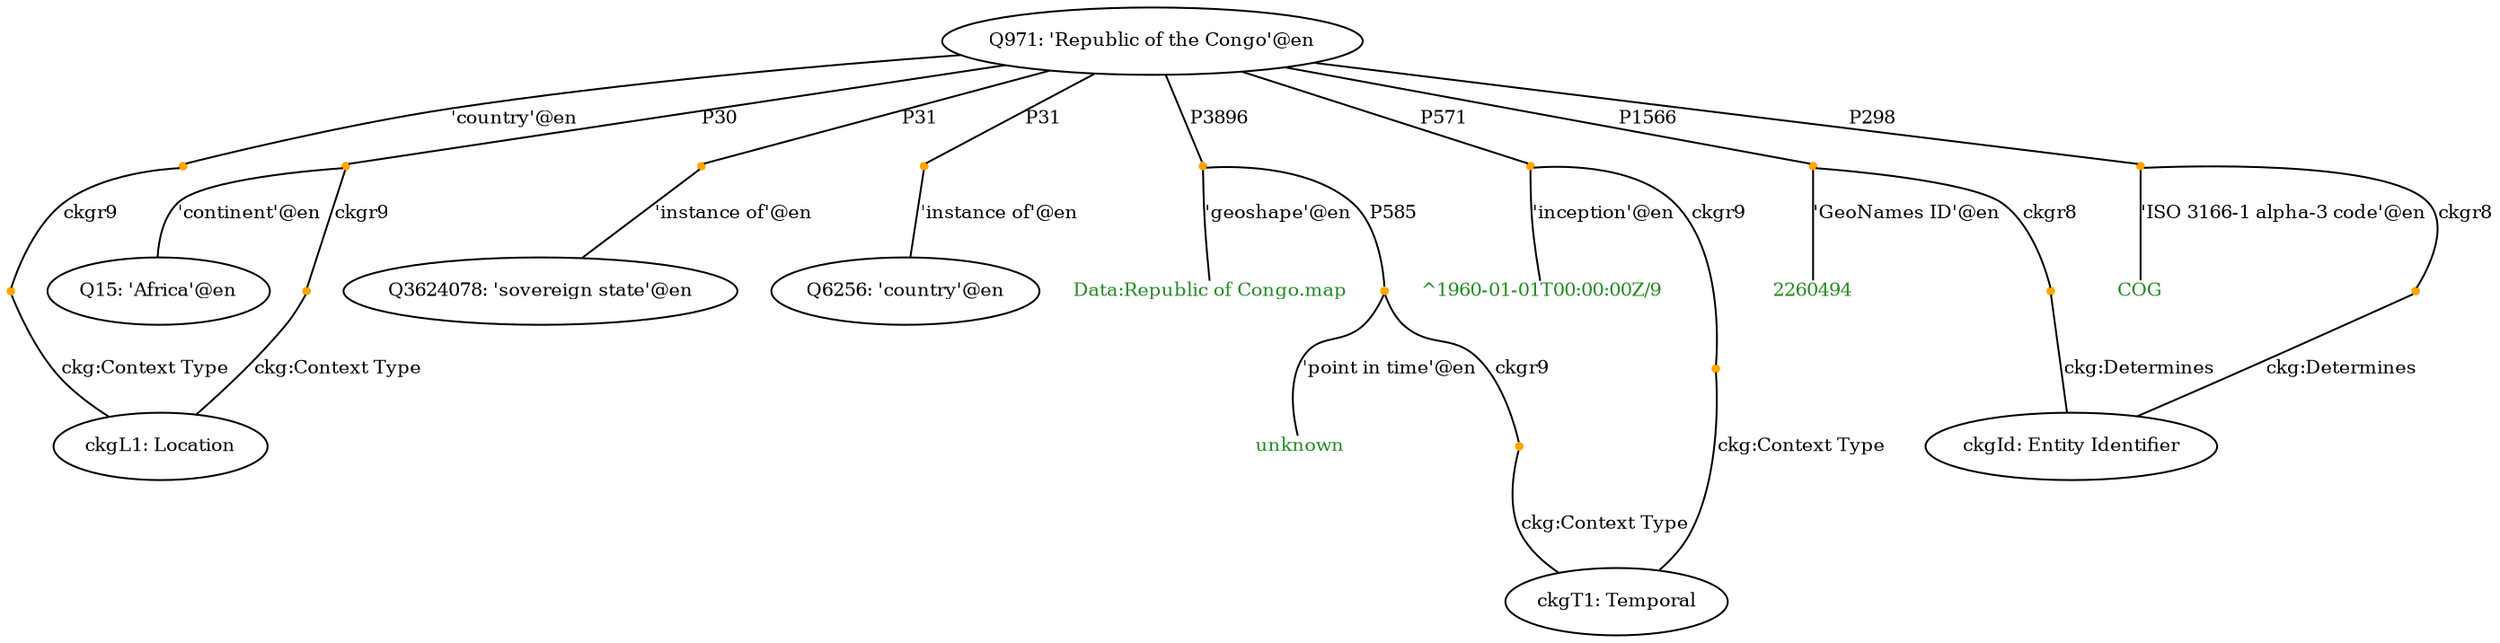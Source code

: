 strict graph "Congo-K0-Q971-all.tsv" {
	fontsize=20
	node [color="" fontcolor=black fontsize=10 shape=ellipse style=""]
	Q971 [label="Q971: 'Republic of the Congo'@en"]
	node [color="" fontcolor=black fontsize=10 shape=ellipse style=""]
	Q971 [label="Q971: 'Republic of the Congo'@en"]
	node [color=orange fontsize=10 shape=point style=filled]
	"Q971-P17-Q971-95dd6e89-0" [label=""]
	edge [fontsize=10]
	Q971 -- "Q971-P17-Q971-95dd6e89-0" [label=P17]
	"Q971-P17-Q971-95dd6e89-0" -- Q971 [label="'country'@en"]
	node [color="" fontcolor=black fontsize=10 shape=ellipse style=""]
	Q971 [label="Q971: 'Republic of the Congo'@en"]
	node [color="" fontcolor=black fontsize=10 shape=ellipse style=""]
	Q15 [label="Q15: 'Africa'@en"]
	node [color=orange fontsize=10 shape=point style=filled]
	"Q971-P30-Q15-e29a51cd-0" [label=""]
	edge [fontsize=10]
	Q971 -- "Q971-P30-Q15-e29a51cd-0" [label=P30]
	"Q971-P30-Q15-e29a51cd-0" -- Q15 [label="'continent'@en"]
	node [color="" fontcolor=black fontsize=10 shape=ellipse style=""]
	Q971 [label="Q971: 'Republic of the Congo'@en"]
	node [color="" fontcolor=black fontsize=10 shape=ellipse style=""]
	Q3624078 [label="Q3624078: 'sovereign state'@en"]
	node [color=orange fontsize=10 shape=point style=filled]
	"Q971-P31-Q3624078-331eeb2e-0" [label=""]
	edge [fontsize=10]
	Q971 -- "Q971-P31-Q3624078-331eeb2e-0" [label=P31]
	"Q971-P31-Q3624078-331eeb2e-0" -- Q3624078 [label="'instance of'@en"]
	node [color="" fontcolor=black fontsize=10 shape=ellipse style=""]
	Q971 [label="Q971: 'Republic of the Congo'@en"]
	node [color="" fontcolor=black fontsize=10 shape=ellipse style=""]
	Q6256 [label="Q6256: 'country'@en"]
	node [color=orange fontsize=10 shape=point style=filled]
	"Q971-P31-Q6256-a01f8795-0" [label=""]
	edge [fontsize=10]
	Q971 -- "Q971-P31-Q6256-a01f8795-0" [label=P31]
	"Q971-P31-Q6256-a01f8795-0" -- Q6256 [label="'instance of'@en"]
	node [color="" fontcolor=black fontsize=10 shape=ellipse style=""]
	Q971 [label="Q971: 'Republic of the Congo'@en"]
	node [color="" fontcolor=forestgreen fontsize=10 shape=plain style=""]
	"Q971-P3896-9dd958-1d8ca857-0Data_Republic of Congo.map" [label="Data:Republic of Congo.map"]
	node [color=orange fontsize=10 shape=point style=filled]
	"Q971-P3896-9dd958-1d8ca857-0" [label=""]
	edge [fontsize=10]
	Q971 -- "Q971-P3896-9dd958-1d8ca857-0" [label=P3896]
	"Q971-P3896-9dd958-1d8ca857-0" -- "Q971-P3896-9dd958-1d8ca857-0Data_Republic of Congo.map" [label="'geoshape'@en"]
	node [color="" fontcolor=black fontsize=10 shape=ellipse style=""]
	Q971 [label="Q971: 'Republic of the Congo'@en"]
	node [color="" fontcolor=forestgreen fontsize=10 shape=plain style=""]
	"Q971-P571-3520e1-a08a137f-0^1960-01-01T00_00_00Z/9" [label="^1960-01-01T00:00:00Z/9"]
	node [color=orange fontsize=10 shape=point style=filled]
	"Q971-P571-3520e1-a08a137f-0" [label=""]
	edge [fontsize=10]
	Q971 -- "Q971-P571-3520e1-a08a137f-0" [label=P571]
	"Q971-P571-3520e1-a08a137f-0" -- "Q971-P571-3520e1-a08a137f-0^1960-01-01T00_00_00Z/9" [label="'inception'@en"]
	node [color=orange fontsize=10 shape=point style=filled]
	"Q971-P17-Q971-95dd6e89-0" [label=""]
	node [color="" fontcolor=black fontsize=10 shape=ellipse style=""]
	ckgL1 [label="ckgL1: Location"]
	node [color=orange fontsize=10 shape=point style=filled]
	"Q971-P17-Q971-95dd6e89-0-P17" [label=""]
	edge [fontsize=10]
	"Q971-P17-Q971-95dd6e89-0" -- "Q971-P17-Q971-95dd6e89-0-P17" [label=ckgr9]
	"Q971-P17-Q971-95dd6e89-0-P17" -- ckgL1 [label="ckg:Context Type"]
	node [color=orange fontsize=10 shape=point style=filled]
	"Q971-P30-Q15-e29a51cd-0" [label=""]
	node [color="" fontcolor=black fontsize=10 shape=ellipse style=""]
	ckgL1 [label="ckgL1: Location"]
	node [color=orange fontsize=10 shape=point style=filled]
	"Q971-P30-Q15-e29a51cd-0-P30" [label=""]
	edge [fontsize=10]
	"Q971-P30-Q15-e29a51cd-0" -- "Q971-P30-Q15-e29a51cd-0-P30" [label=ckgr9]
	"Q971-P30-Q15-e29a51cd-0-P30" -- ckgL1 [label="ckg:Context Type"]
	node [color=orange fontsize=10 shape=point style=filled]
	"Q971-P3896-9dd958-1d8ca857-0" [label=""]
	node [color="" fontcolor=forestgreen fontsize=10 shape=plain style=""]
	"Q971-P3896-9dd958-1d8ca857-0-P585unknown" [label=unknown]
	node [color=orange fontsize=10 shape=point style=filled]
	"Q971-P3896-9dd958-1d8ca857-0-P585" [label=""]
	edge [fontsize=10]
	"Q971-P3896-9dd958-1d8ca857-0" -- "Q971-P3896-9dd958-1d8ca857-0-P585" [label=P585]
	"Q971-P3896-9dd958-1d8ca857-0-P585" -- "Q971-P3896-9dd958-1d8ca857-0-P585unknown" [label="'point in time'@en"]
	node [color=orange fontsize=10 shape=point style=filled]
	"Q971-P3896-9dd958-1d8ca857-0-P585" [label=""]
	node [color="" fontcolor=black fontsize=10 shape=ellipse style=""]
	ckgT1 [label="ckgT1: Temporal"]
	node [color=orange fontsize=10 shape=point style=filled]
	"Q971-P3896-9dd958-1d8ca857-0-P585-ckgT1" [label=""]
	edge [fontsize=10]
	"Q971-P3896-9dd958-1d8ca857-0-P585" -- "Q971-P3896-9dd958-1d8ca857-0-P585-ckgT1" [label=ckgr9]
	"Q971-P3896-9dd958-1d8ca857-0-P585-ckgT1" -- ckgT1 [label="ckg:Context Type"]
	node [color=orange fontsize=10 shape=point style=filled]
	"Q971-P571-3520e1-a08a137f-0" [label=""]
	node [color="" fontcolor=black fontsize=10 shape=ellipse style=""]
	ckgT1 [label="ckgT1: Temporal"]
	node [color=orange fontsize=10 shape=point style=filled]
	"Q971-P571-3520e1-a08a137f-0-P571" [label=""]
	edge [fontsize=10]
	"Q971-P571-3520e1-a08a137f-0" -- "Q971-P571-3520e1-a08a137f-0-P571" [label=ckgr9]
	"Q971-P571-3520e1-a08a137f-0-P571" -- ckgT1 [label="ckg:Context Type"]
	node [color="" fontcolor=black fontsize=10 shape=ellipse style=""]
	Q971 [label="Q971: 'Republic of the Congo'@en"]
	node [color="" fontcolor=forestgreen fontsize=10 shape=plain style=""]
	"Q971-P1566-43780f-1fcf4e11-02260494" [label=2260494]
	node [color=orange fontsize=10 shape=point style=filled]
	"Q971-P1566-43780f-1fcf4e11-0" [label=""]
	edge [fontsize=10]
	Q971 -- "Q971-P1566-43780f-1fcf4e11-0" [label=P1566]
	"Q971-P1566-43780f-1fcf4e11-0" -- "Q971-P1566-43780f-1fcf4e11-02260494" [label="'GeoNames ID'@en"]
	node [color=orange fontsize=10 shape=point style=filled]
	"Q971-P1566-43780f-1fcf4e11-0" [label=""]
	node [color="" fontcolor=black fontsize=10 shape=ellipse style=""]
	ckgId [label="ckgId: Entity Identifier"]
	node [color=orange fontsize=10 shape=point style=filled]
	"Q971-P1566-43780f-1fcf4e11-0-P1566" [label=""]
	edge [fontsize=10]
	"Q971-P1566-43780f-1fcf4e11-0" -- "Q971-P1566-43780f-1fcf4e11-0-P1566" [label=ckgr8]
	"Q971-P1566-43780f-1fcf4e11-0-P1566" -- ckgId [label="ckg:Determines"]
	node [color="" fontcolor=black fontsize=10 shape=ellipse style=""]
	Q971 [label="Q971: 'Republic of the Congo'@en"]
	node [color="" fontcolor=forestgreen fontsize=10 shape=plain style=""]
	"Q971-P1566-43780f-1fcf4e11-02260494" [label=2260494]
	node [color=orange fontsize=10 shape=point style=filled]
	"Q971-P1566-43780f-1fcf4e11-0" [label=""]
	edge [fontsize=10]
	Q971 -- "Q971-P1566-43780f-1fcf4e11-0" [label=P1566]
	"Q971-P1566-43780f-1fcf4e11-0" -- "Q971-P1566-43780f-1fcf4e11-02260494" [label="'GeoNames ID'@en"]
	node [color=orange fontsize=10 shape=point style=filled]
	"Q971-P1566-43780f-1fcf4e11-0" [label=""]
	node [color="" fontcolor=black fontsize=10 shape=ellipse style=""]
	ckgId [label="ckgId: Entity Identifier"]
	node [color=orange fontsize=10 shape=point style=filled]
	"Q971-P1566-43780f-1fcf4e11-0-P1566" [label=""]
	edge [fontsize=10]
	"Q971-P1566-43780f-1fcf4e11-0" -- "Q971-P1566-43780f-1fcf4e11-0-P1566" [label=ckgr8]
	"Q971-P1566-43780f-1fcf4e11-0-P1566" -- ckgId [label="ckg:Determines"]
	node [color="" fontcolor=black fontsize=10 shape=ellipse style=""]
	Q971 [label="Q971: 'Republic of the Congo'@en"]
	node [color="" fontcolor=forestgreen fontsize=10 shape=plain style=""]
	"Q971-P298-d93931-d19e4946-0COG" [label=COG]
	node [color=orange fontsize=10 shape=point style=filled]
	"Q971-P298-d93931-d19e4946-0" [label=""]
	edge [fontsize=10]
	Q971 -- "Q971-P298-d93931-d19e4946-0" [label=P298]
	"Q971-P298-d93931-d19e4946-0" -- "Q971-P298-d93931-d19e4946-0COG" [label="'ISO 3166-1 alpha-3 code'@en"]
	node [color=orange fontsize=10 shape=point style=filled]
	"Q971-P298-d93931-d19e4946-0" [label=""]
	node [color="" fontcolor=black fontsize=10 shape=ellipse style=""]
	ckgId [label="ckgId: Entity Identifier"]
	node [color=orange fontsize=10 shape=point style=filled]
	"Q971-P298-d93931-d19e4946-0-P298" [label=""]
	edge [fontsize=10]
	"Q971-P298-d93931-d19e4946-0" -- "Q971-P298-d93931-d19e4946-0-P298" [label=ckgr8]
	"Q971-P298-d93931-d19e4946-0-P298" -- ckgId [label="ckg:Determines"]
	node [color="" fontcolor=black fontsize=10 shape=ellipse style=""]
	Q971 [label="Q971: 'Republic of the Congo'@en"]
	node [color="" fontcolor=forestgreen fontsize=10 shape=plain style=""]
	"Q971-P298-d93931-d19e4946-0COG" [label=COG]
	node [color=orange fontsize=10 shape=point style=filled]
	"Q971-P298-d93931-d19e4946-0" [label=""]
	edge [fontsize=10]
	Q971 -- "Q971-P298-d93931-d19e4946-0" [label=P298]
	"Q971-P298-d93931-d19e4946-0" -- "Q971-P298-d93931-d19e4946-0COG" [label="'ISO 3166-1 alpha-3 code'@en"]
	node [color=orange fontsize=10 shape=point style=filled]
	"Q971-P298-d93931-d19e4946-0" [label=""]
	node [color="" fontcolor=black fontsize=10 shape=ellipse style=""]
	ckgId [label="ckgId: Entity Identifier"]
	node [color=orange fontsize=10 shape=point style=filled]
	"Q971-P298-d93931-d19e4946-0-P298" [label=""]
	edge [fontsize=10]
	"Q971-P298-d93931-d19e4946-0" -- "Q971-P298-d93931-d19e4946-0-P298" [label=ckgr8]
	"Q971-P298-d93931-d19e4946-0-P298" -- ckgId [label="ckg:Determines"]
}
